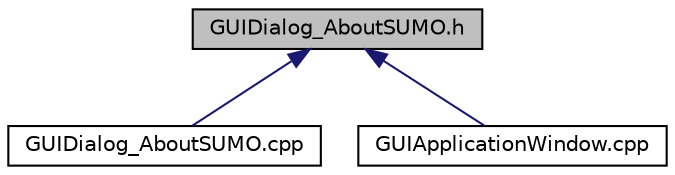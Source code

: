 digraph "GUIDialog_AboutSUMO.h"
{
  edge [fontname="Helvetica",fontsize="10",labelfontname="Helvetica",labelfontsize="10"];
  node [fontname="Helvetica",fontsize="10",shape=record];
  Node3 [label="GUIDialog_AboutSUMO.h",height=0.2,width=0.4,color="black", fillcolor="grey75", style="filled", fontcolor="black"];
  Node3 -> Node4 [dir="back",color="midnightblue",fontsize="10",style="solid",fontname="Helvetica"];
  Node4 [label="GUIDialog_AboutSUMO.cpp",height=0.2,width=0.4,color="black", fillcolor="white", style="filled",URL="$d6/de8/_g_u_i_dialog___about_s_u_m_o_8cpp.html"];
  Node3 -> Node5 [dir="back",color="midnightblue",fontsize="10",style="solid",fontname="Helvetica"];
  Node5 [label="GUIApplicationWindow.cpp",height=0.2,width=0.4,color="black", fillcolor="white", style="filled",URL="$d6/de8/_g_u_i_application_window_8cpp.html"];
}

